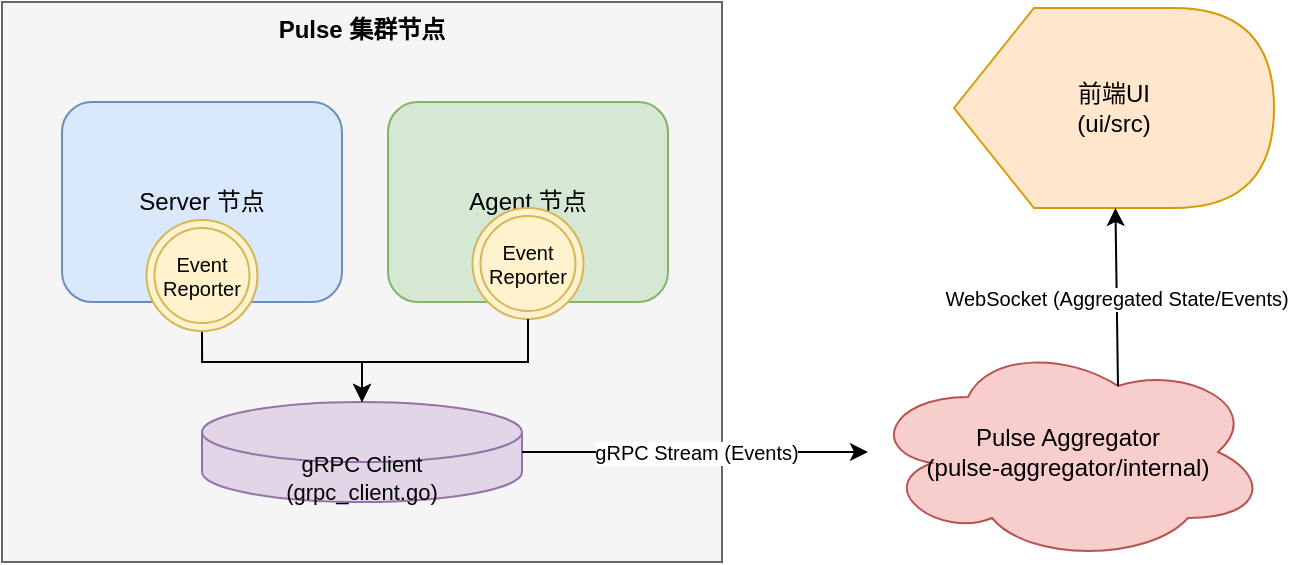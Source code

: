 <mxfile version="27.0.3">
  <diagram name="Observability Architecture" id="6DLIA3g4k_VJgWlVC2TL">
    <mxGraphModel dx="75" dy="48" grid="0" gridSize="10" guides="1" tooltips="1" connect="1" arrows="1" fold="1" page="0" pageScale="1" pageWidth="850" pageHeight="1100" math="0" shadow="0">
      <root>
        <mxCell id="0" />
        <mxCell id="1" parent="0" />
        <mxCell id="U4MRM5uoJ8ETrOe1Ctdm-1" value="Pulse 集群节点" style="rounded=0;whiteSpace=wrap;html=1;fillColor=#f5f5f5;strokeColor=#666666;verticalAlign=top;align=center;fontStyle=1" parent="1" vertex="1">
          <mxGeometry x="80" y="100" width="360" height="280" as="geometry" />
        </mxCell>
        <mxCell id="U4MRM5uoJ8ETrOe1Ctdm-2" value="Server 节点" style="rounded=1;whiteSpace=wrap;html=1;fontSize=12;fillColor=#dae8fc;strokeColor=#6c8ebf;" parent="1" vertex="1">
          <mxGeometry x="110" y="150" width="140" height="100" as="geometry" />
        </mxCell>
        <mxCell id="U4MRM5uoJ8ETrOe1Ctdm-4" value="Agent 节点" style="rounded=1;whiteSpace=wrap;html=1;fontSize=12;fillColor=#d5e8d4;strokeColor=#82b366;" parent="1" vertex="1">
          <mxGeometry x="273" y="150" width="140" height="100" as="geometry" />
        </mxCell>
        <mxCell id="U4MRM5uoJ8ETrOe1Ctdm-6" value="gRPC Client&#xa;(grpc_client.go)" style="shape=cylinder3;whiteSpace=wrap;html=1;boundedLbl=1;backgroundOutline=1;size=15;fontSize=11;fillColor=#e1d5e7;strokeColor=#9673a6;" parent="1" vertex="1">
          <mxGeometry x="180" y="300" width="160" height="50" as="geometry" />
        </mxCell>
        <mxCell id="U4MRM5uoJ8ETrOe1Ctdm-7" value="Pulse Aggregator&#xa;(pulse-aggregator/internal)" style="shape=cloud;whiteSpace=wrap;html=1;fontSize=12;fillColor=#f8cecc;strokeColor=#b85450;" parent="1" vertex="1">
          <mxGeometry x="513" y="270" width="200" height="110" as="geometry" />
        </mxCell>
        <mxCell id="U4MRM5uoJ8ETrOe1Ctdm-8" value="前端UI&lt;br&gt;(ui/src)" style="shape=display;whiteSpace=wrap;html=1;fontSize=12;fillColor=#ffe6cc;strokeColor=#d79b00;" parent="1" vertex="1">
          <mxGeometry x="556" y="103" width="160" height="100" as="geometry" />
        </mxCell>
        <mxCell id="U4MRM5uoJ8ETrOe1Ctdm-9" style="edgeStyle=orthogonalEdgeStyle;rounded=0;orthogonalLoop=1;jettySize=auto;html=1;entryX=0.5;entryY=0;entryDx=0;entryDy=0;endArrow=classic;endFill=1;fontSize=10;" parent="1" source="U4MRM5uoJ8ETrOe1Ctdm-3" target="U4MRM5uoJ8ETrOe1Ctdm-6" edge="1">
          <mxGeometry relative="1" as="geometry">
            <Array as="points">
              <mxPoint x="180" y="280" />
              <mxPoint x="260" y="280" />
            </Array>
          </mxGeometry>
        </mxCell>
        <mxCell id="U4MRM5uoJ8ETrOe1Ctdm-11" value="gRPC Stream (Events)" style="endArrow=classic;html=1;rounded=0;exitX=1;exitY=0.5;exitDx=0;exitDy=0;entryX=0;entryY=0.5;entryDx=0;entryDy=0;fontSize=10;" parent="1" source="U4MRM5uoJ8ETrOe1Ctdm-6" target="U4MRM5uoJ8ETrOe1Ctdm-7" edge="1">
          <mxGeometry width="100" height="100" relative="1" as="geometry">
            <mxPoint x="400" y="325" as="sourcePoint" />
            <mxPoint x="510" y="255" as="targetPoint" />
            <Array as="points">
              <mxPoint x="430" y="325" />
              <mxPoint x="482" y="325" />
            </Array>
          </mxGeometry>
        </mxCell>
        <mxCell id="U4MRM5uoJ8ETrOe1Ctdm-12" value="WebSocket (Aggregated State/Events)" style="endArrow=classic;html=1;rounded=0;exitX=0.625;exitY=0.2;exitDx=0;exitDy=0;fontSize=10;exitPerimeter=0;" parent="1" source="U4MRM5uoJ8ETrOe1Ctdm-7" target="U4MRM5uoJ8ETrOe1Ctdm-8" edge="1">
          <mxGeometry width="100" height="100" relative="1" as="geometry">
            <mxPoint x="730" y="255" as="sourcePoint" />
            <mxPoint x="830" y="255" as="targetPoint" />
          </mxGeometry>
        </mxCell>
        <mxCell id="U4MRM5uoJ8ETrOe1Ctdm-3" value="Event Reporter" style="ellipse;shape=doubleEllipse;whiteSpace=wrap;html=1;aspect=fixed;fontSize=10;fillColor=#fff2cc;strokeColor=#d6b656;" parent="1" vertex="1">
          <mxGeometry x="152.25" y="209" width="55.5" height="55.5" as="geometry" />
        </mxCell>
        <mxCell id="qCjNLnQCHByZ_2LC-_I--1" value="Event Reporter" style="ellipse;shape=doubleEllipse;whiteSpace=wrap;html=1;aspect=fixed;fontSize=10;fillColor=#fff2cc;strokeColor=#d6b656;" vertex="1" parent="1">
          <mxGeometry x="315.25" y="203" width="55.5" height="55.5" as="geometry" />
        </mxCell>
        <mxCell id="qCjNLnQCHByZ_2LC-_I--2" style="edgeStyle=orthogonalEdgeStyle;rounded=0;orthogonalLoop=1;jettySize=auto;html=1;entryX=0.5;entryY=0;entryDx=0;entryDy=0;endArrow=classic;endFill=1;fontSize=10;exitX=0.5;exitY=1;exitDx=0;exitDy=0;" edge="1" parent="1" source="qCjNLnQCHByZ_2LC-_I--1" target="U4MRM5uoJ8ETrOe1Ctdm-6">
          <mxGeometry relative="1" as="geometry">
            <Array as="points">
              <mxPoint x="343" y="280" />
              <mxPoint x="260" y="280" />
            </Array>
            <mxPoint x="340" y="264.819" as="sourcePoint" />
          </mxGeometry>
        </mxCell>
      </root>
    </mxGraphModel>
  </diagram>
</mxfile>
